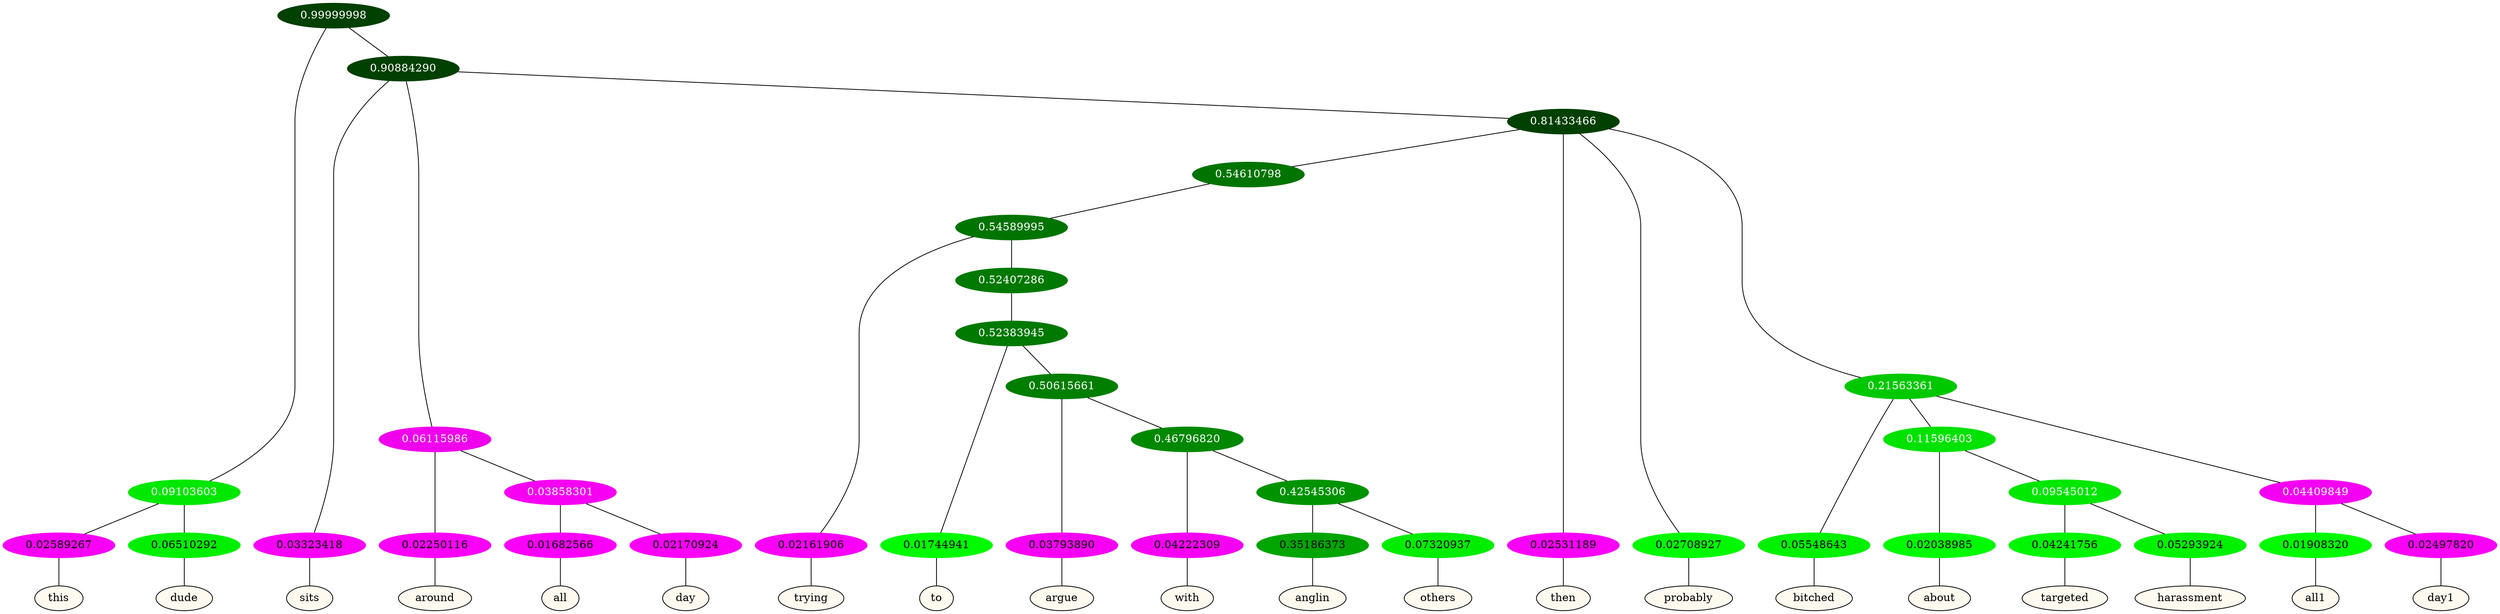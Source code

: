 graph {
	node [format=png height=0.15 nodesep=0.001 ordering=out overlap=prism overlap_scaling=0.01 ranksep=0.001 ratio=0.2 style=filled width=0.15]
	{
		rank=same
		a_w_3 [label=this color=black fillcolor=floralwhite style="filled,solid"]
		a_w_4 [label=dude color=black fillcolor=floralwhite style="filled,solid"]
		a_w_5 [label=sits color=black fillcolor=floralwhite style="filled,solid"]
		a_w_8 [label=around color=black fillcolor=floralwhite style="filled,solid"]
		a_w_14 [label=all color=black fillcolor=floralwhite style="filled,solid"]
		a_w_15 [label=day color=black fillcolor=floralwhite style="filled,solid"]
		a_w_20 [label=trying color=black fillcolor=floralwhite style="filled,solid"]
		a_w_29 [label=to color=black fillcolor=floralwhite style="filled,solid"]
		a_w_31 [label=argue color=black fillcolor=floralwhite style="filled,solid"]
		a_w_33 [label=with color=black fillcolor=floralwhite style="filled,solid"]
		a_w_35 [label=anglin color=black fillcolor=floralwhite style="filled,solid"]
		a_w_36 [label=others color=black fillcolor=floralwhite style="filled,solid"]
		a_w_11 [label=then color=black fillcolor=floralwhite style="filled,solid"]
		a_w_12 [label=probably color=black fillcolor=floralwhite style="filled,solid"]
		a_w_17 [label=bitched color=black fillcolor=floralwhite style="filled,solid"]
		a_w_22 [label=about color=black fillcolor=floralwhite style="filled,solid"]
		a_w_27 [label=targeted color=black fillcolor=floralwhite style="filled,solid"]
		a_w_28 [label=harassment color=black fillcolor=floralwhite style="filled,solid"]
		a_w_24 [label=all1 color=black fillcolor=floralwhite style="filled,solid"]
		a_w_25 [label=day1 color=black fillcolor=floralwhite style="filled,solid"]
	}
	a_n_3 -- a_w_3
	a_n_4 -- a_w_4
	a_n_5 -- a_w_5
	a_n_8 -- a_w_8
	a_n_14 -- a_w_14
	a_n_15 -- a_w_15
	a_n_20 -- a_w_20
	a_n_29 -- a_w_29
	a_n_31 -- a_w_31
	a_n_33 -- a_w_33
	a_n_35 -- a_w_35
	a_n_36 -- a_w_36
	a_n_11 -- a_w_11
	a_n_12 -- a_w_12
	a_n_17 -- a_w_17
	a_n_22 -- a_w_22
	a_n_27 -- a_w_27
	a_n_28 -- a_w_28
	a_n_24 -- a_w_24
	a_n_25 -- a_w_25
	{
		rank=same
		a_n_3 [label=0.02589267 color="0.835 1.000 0.974" fontcolor=black]
		a_n_4 [label=0.06510292 color="0.334 1.000 0.935" fontcolor=black]
		a_n_5 [label=0.03323418 color="0.835 1.000 0.967" fontcolor=black]
		a_n_8 [label=0.02250116 color="0.835 1.000 0.977" fontcolor=black]
		a_n_14 [label=0.01682566 color="0.835 1.000 0.983" fontcolor=black]
		a_n_15 [label=0.02170924 color="0.835 1.000 0.978" fontcolor=black]
		a_n_20 [label=0.02161906 color="0.835 1.000 0.978" fontcolor=black]
		a_n_29 [label=0.01744941 color="0.334 1.000 0.983" fontcolor=black]
		a_n_31 [label=0.03793890 color="0.835 1.000 0.962" fontcolor=black]
		a_n_33 [label=0.04222309 color="0.835 1.000 0.958" fontcolor=black]
		a_n_35 [label=0.35186373 color="0.334 1.000 0.648" fontcolor=black]
		a_n_36 [label=0.07320937 color="0.334 1.000 0.927" fontcolor=black]
		a_n_11 [label=0.02531189 color="0.835 1.000 0.975" fontcolor=black]
		a_n_12 [label=0.02708927 color="0.334 1.000 0.973" fontcolor=black]
		a_n_17 [label=0.05548643 color="0.334 1.000 0.945" fontcolor=black]
		a_n_22 [label=0.02038985 color="0.334 1.000 0.980" fontcolor=black]
		a_n_27 [label=0.04241756 color="0.334 1.000 0.958" fontcolor=black]
		a_n_28 [label=0.05293924 color="0.334 1.000 0.947" fontcolor=black]
		a_n_24 [label=0.01908320 color="0.334 1.000 0.981" fontcolor=black]
		a_n_25 [label=0.02497820 color="0.835 1.000 0.975" fontcolor=black]
	}
	a_n_0 [label=0.99999998 color="0.334 1.000 0.250" fontcolor=grey99]
	a_n_1 [label=0.09103603 color="0.334 1.000 0.909" fontcolor=grey99]
	a_n_0 -- a_n_1
	a_n_2 [label=0.90884290 color="0.334 1.000 0.250" fontcolor=grey99]
	a_n_0 -- a_n_2
	a_n_1 -- a_n_3
	a_n_1 -- a_n_4
	a_n_2 -- a_n_5
	a_n_6 [label=0.06115986 color="0.835 1.000 0.939" fontcolor=grey99]
	a_n_2 -- a_n_6
	a_n_7 [label=0.81433466 color="0.334 1.000 0.250" fontcolor=grey99]
	a_n_2 -- a_n_7
	a_n_6 -- a_n_8
	a_n_9 [label=0.03858301 color="0.835 1.000 0.961" fontcolor=grey99]
	a_n_6 -- a_n_9
	a_n_10 [label=0.54610798 color="0.334 1.000 0.454" fontcolor=grey99]
	a_n_7 -- a_n_10
	a_n_7 -- a_n_11
	a_n_7 -- a_n_12
	a_n_13 [label=0.21563361 color="0.334 1.000 0.784" fontcolor=grey99]
	a_n_7 -- a_n_13
	a_n_9 -- a_n_14
	a_n_9 -- a_n_15
	a_n_16 [label=0.54589995 color="0.334 1.000 0.454" fontcolor=grey99]
	a_n_10 -- a_n_16
	a_n_13 -- a_n_17
	a_n_18 [label=0.11596403 color="0.334 1.000 0.884" fontcolor=grey99]
	a_n_13 -- a_n_18
	a_n_19 [label=0.04409849 color="0.835 1.000 0.956" fontcolor=grey99]
	a_n_13 -- a_n_19
	a_n_16 -- a_n_20
	a_n_21 [label=0.52407286 color="0.334 1.000 0.476" fontcolor=grey99]
	a_n_16 -- a_n_21
	a_n_18 -- a_n_22
	a_n_23 [label=0.09545012 color="0.334 1.000 0.905" fontcolor=grey99]
	a_n_18 -- a_n_23
	a_n_19 -- a_n_24
	a_n_19 -- a_n_25
	a_n_26 [label=0.52383945 color="0.334 1.000 0.476" fontcolor=grey99]
	a_n_21 -- a_n_26
	a_n_23 -- a_n_27
	a_n_23 -- a_n_28
	a_n_26 -- a_n_29
	a_n_30 [label=0.50615661 color="0.334 1.000 0.494" fontcolor=grey99]
	a_n_26 -- a_n_30
	a_n_30 -- a_n_31
	a_n_32 [label=0.46796820 color="0.334 1.000 0.532" fontcolor=grey99]
	a_n_30 -- a_n_32
	a_n_32 -- a_n_33
	a_n_34 [label=0.42545306 color="0.334 1.000 0.575" fontcolor=grey99]
	a_n_32 -- a_n_34
	a_n_34 -- a_n_35
	a_n_34 -- a_n_36
}
